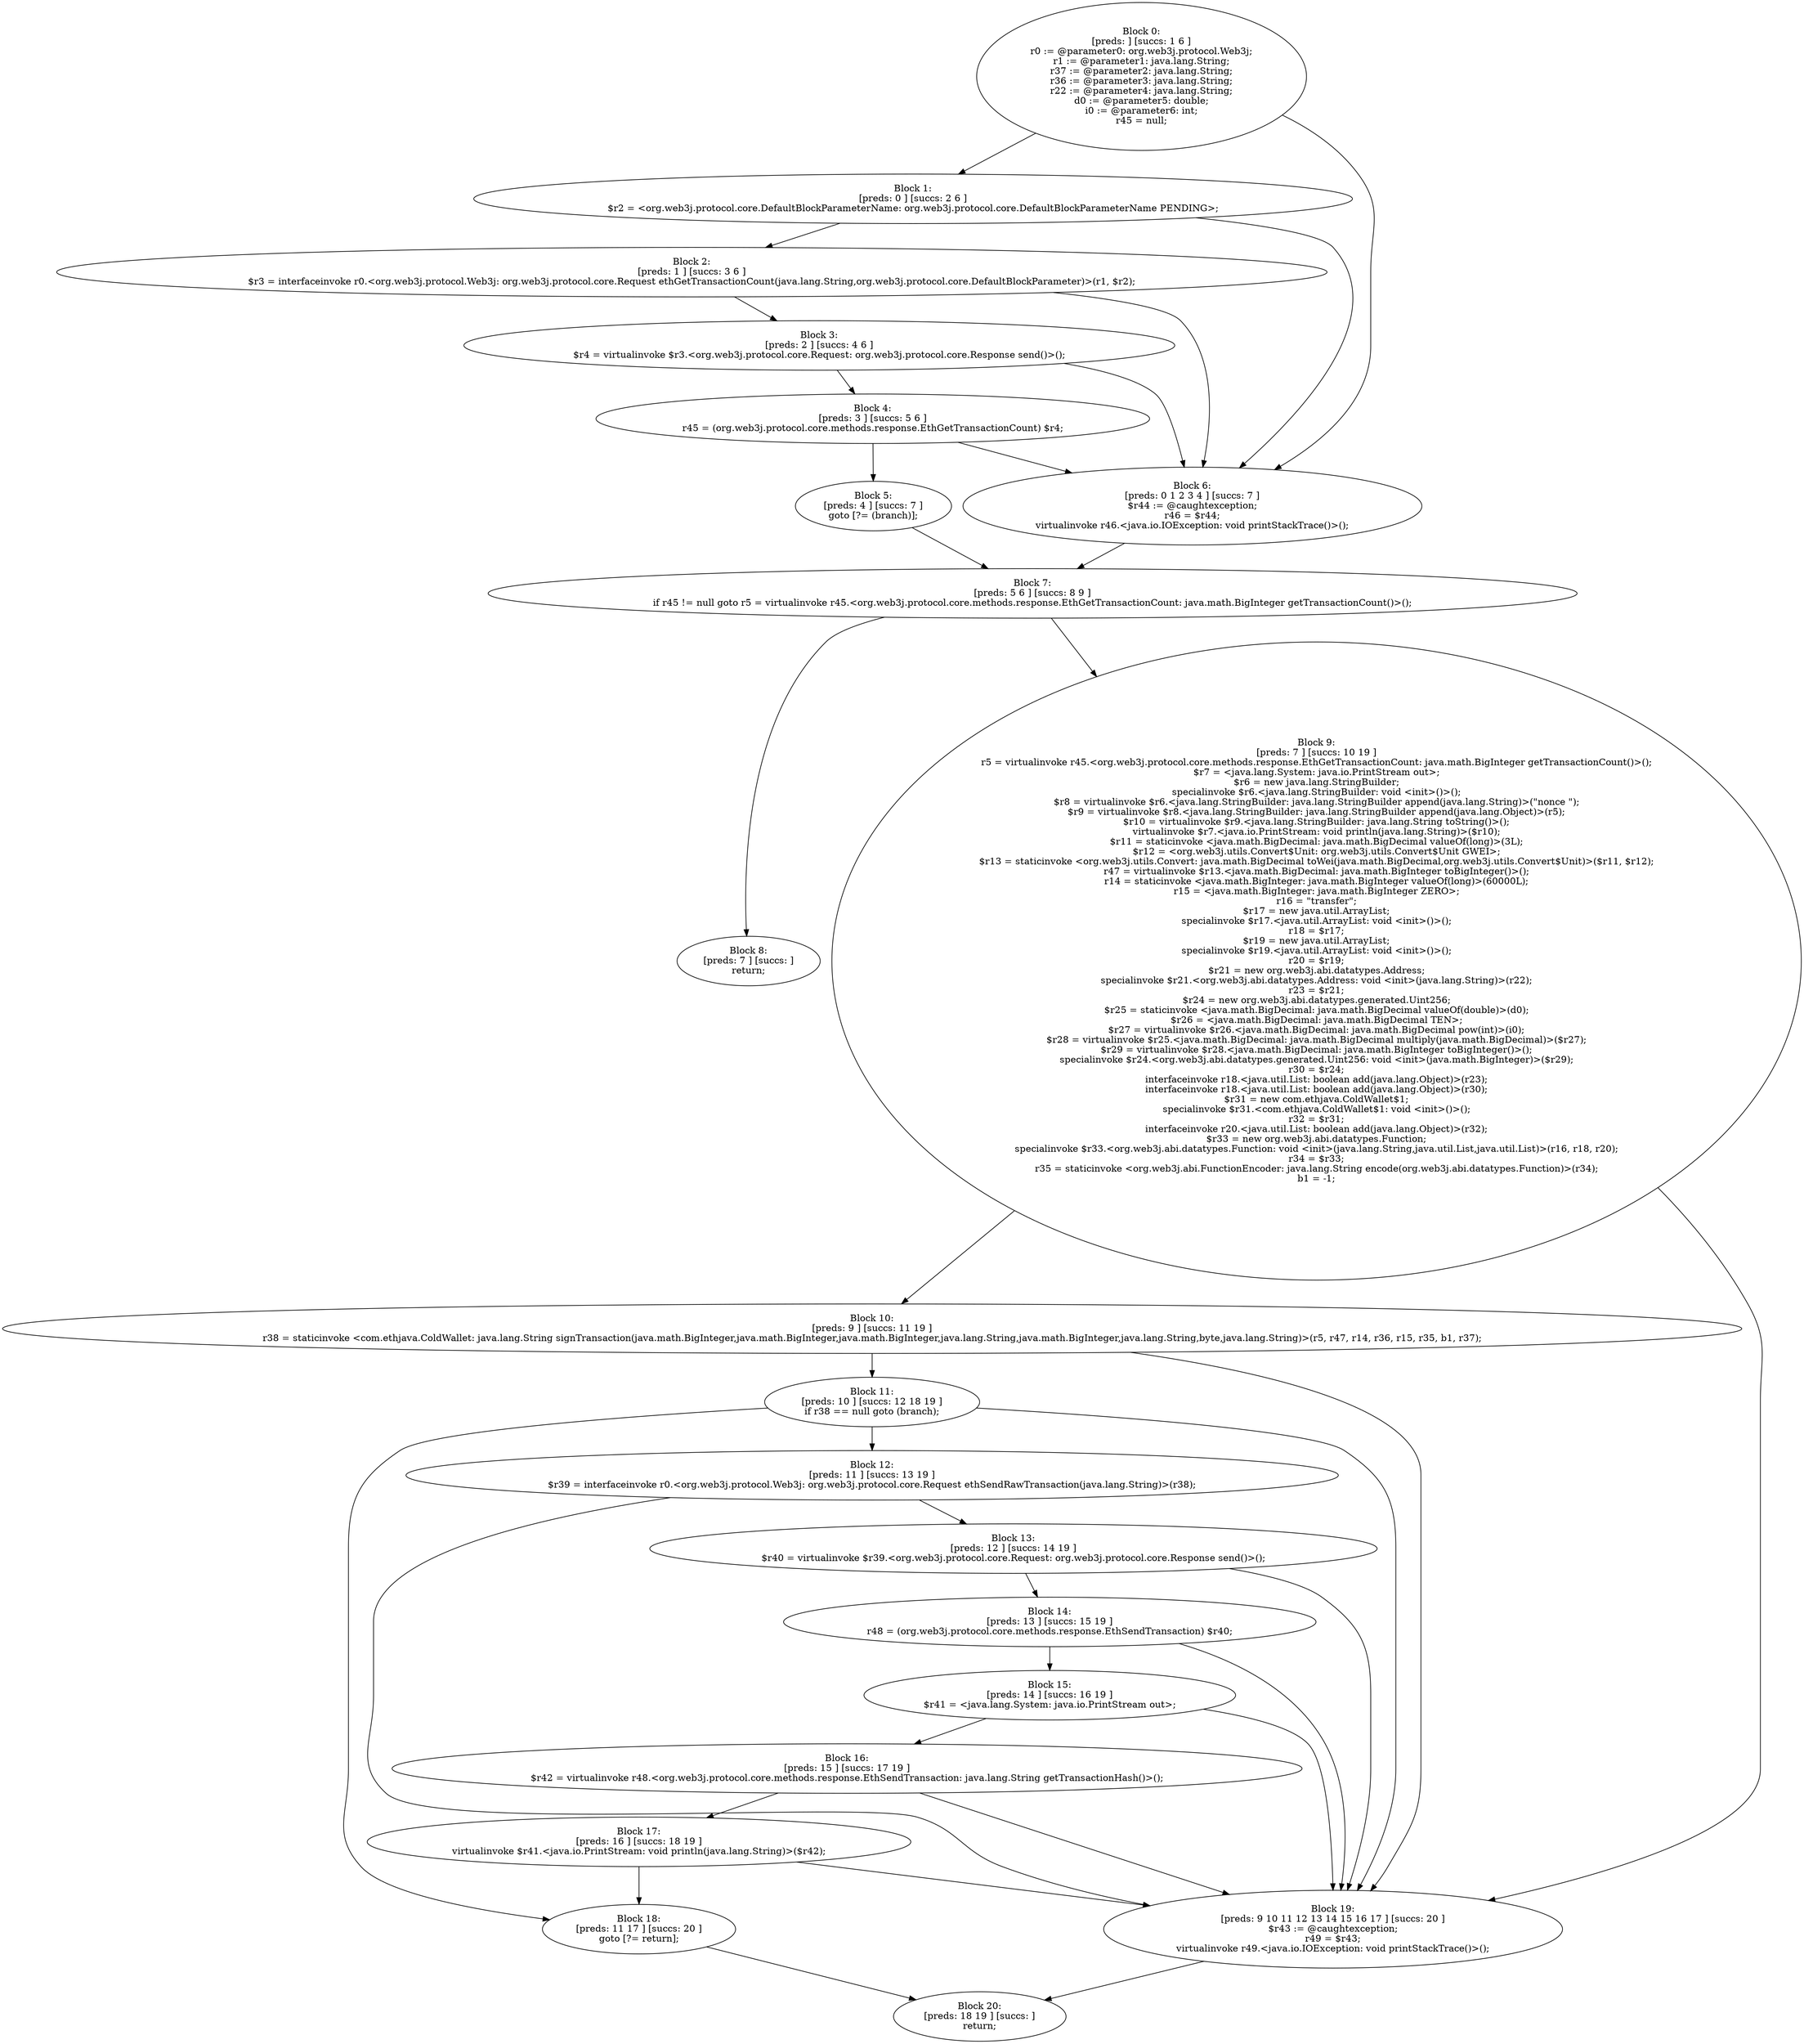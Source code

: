 digraph "unitGraph" {
    "Block 0:
[preds: ] [succs: 1 6 ]
r0 := @parameter0: org.web3j.protocol.Web3j;
r1 := @parameter1: java.lang.String;
r37 := @parameter2: java.lang.String;
r36 := @parameter3: java.lang.String;
r22 := @parameter4: java.lang.String;
d0 := @parameter5: double;
i0 := @parameter6: int;
r45 = null;
"
    "Block 1:
[preds: 0 ] [succs: 2 6 ]
$r2 = <org.web3j.protocol.core.DefaultBlockParameterName: org.web3j.protocol.core.DefaultBlockParameterName PENDING>;
"
    "Block 2:
[preds: 1 ] [succs: 3 6 ]
$r3 = interfaceinvoke r0.<org.web3j.protocol.Web3j: org.web3j.protocol.core.Request ethGetTransactionCount(java.lang.String,org.web3j.protocol.core.DefaultBlockParameter)>(r1, $r2);
"
    "Block 3:
[preds: 2 ] [succs: 4 6 ]
$r4 = virtualinvoke $r3.<org.web3j.protocol.core.Request: org.web3j.protocol.core.Response send()>();
"
    "Block 4:
[preds: 3 ] [succs: 5 6 ]
r45 = (org.web3j.protocol.core.methods.response.EthGetTransactionCount) $r4;
"
    "Block 5:
[preds: 4 ] [succs: 7 ]
goto [?= (branch)];
"
    "Block 6:
[preds: 0 1 2 3 4 ] [succs: 7 ]
$r44 := @caughtexception;
r46 = $r44;
virtualinvoke r46.<java.io.IOException: void printStackTrace()>();
"
    "Block 7:
[preds: 5 6 ] [succs: 8 9 ]
if r45 != null goto r5 = virtualinvoke r45.<org.web3j.protocol.core.methods.response.EthGetTransactionCount: java.math.BigInteger getTransactionCount()>();
"
    "Block 8:
[preds: 7 ] [succs: ]
return;
"
    "Block 9:
[preds: 7 ] [succs: 10 19 ]
r5 = virtualinvoke r45.<org.web3j.protocol.core.methods.response.EthGetTransactionCount: java.math.BigInteger getTransactionCount()>();
$r7 = <java.lang.System: java.io.PrintStream out>;
$r6 = new java.lang.StringBuilder;
specialinvoke $r6.<java.lang.StringBuilder: void <init>()>();
$r8 = virtualinvoke $r6.<java.lang.StringBuilder: java.lang.StringBuilder append(java.lang.String)>(\"nonce \");
$r9 = virtualinvoke $r8.<java.lang.StringBuilder: java.lang.StringBuilder append(java.lang.Object)>(r5);
$r10 = virtualinvoke $r9.<java.lang.StringBuilder: java.lang.String toString()>();
virtualinvoke $r7.<java.io.PrintStream: void println(java.lang.String)>($r10);
$r11 = staticinvoke <java.math.BigDecimal: java.math.BigDecimal valueOf(long)>(3L);
$r12 = <org.web3j.utils.Convert$Unit: org.web3j.utils.Convert$Unit GWEI>;
$r13 = staticinvoke <org.web3j.utils.Convert: java.math.BigDecimal toWei(java.math.BigDecimal,org.web3j.utils.Convert$Unit)>($r11, $r12);
r47 = virtualinvoke $r13.<java.math.BigDecimal: java.math.BigInteger toBigInteger()>();
r14 = staticinvoke <java.math.BigInteger: java.math.BigInteger valueOf(long)>(60000L);
r15 = <java.math.BigInteger: java.math.BigInteger ZERO>;
r16 = \"transfer\";
$r17 = new java.util.ArrayList;
specialinvoke $r17.<java.util.ArrayList: void <init>()>();
r18 = $r17;
$r19 = new java.util.ArrayList;
specialinvoke $r19.<java.util.ArrayList: void <init>()>();
r20 = $r19;
$r21 = new org.web3j.abi.datatypes.Address;
specialinvoke $r21.<org.web3j.abi.datatypes.Address: void <init>(java.lang.String)>(r22);
r23 = $r21;
$r24 = new org.web3j.abi.datatypes.generated.Uint256;
$r25 = staticinvoke <java.math.BigDecimal: java.math.BigDecimal valueOf(double)>(d0);
$r26 = <java.math.BigDecimal: java.math.BigDecimal TEN>;
$r27 = virtualinvoke $r26.<java.math.BigDecimal: java.math.BigDecimal pow(int)>(i0);
$r28 = virtualinvoke $r25.<java.math.BigDecimal: java.math.BigDecimal multiply(java.math.BigDecimal)>($r27);
$r29 = virtualinvoke $r28.<java.math.BigDecimal: java.math.BigInteger toBigInteger()>();
specialinvoke $r24.<org.web3j.abi.datatypes.generated.Uint256: void <init>(java.math.BigInteger)>($r29);
r30 = $r24;
interfaceinvoke r18.<java.util.List: boolean add(java.lang.Object)>(r23);
interfaceinvoke r18.<java.util.List: boolean add(java.lang.Object)>(r30);
$r31 = new com.ethjava.ColdWallet$1;
specialinvoke $r31.<com.ethjava.ColdWallet$1: void <init>()>();
r32 = $r31;
interfaceinvoke r20.<java.util.List: boolean add(java.lang.Object)>(r32);
$r33 = new org.web3j.abi.datatypes.Function;
specialinvoke $r33.<org.web3j.abi.datatypes.Function: void <init>(java.lang.String,java.util.List,java.util.List)>(r16, r18, r20);
r34 = $r33;
r35 = staticinvoke <org.web3j.abi.FunctionEncoder: java.lang.String encode(org.web3j.abi.datatypes.Function)>(r34);
b1 = -1;
"
    "Block 10:
[preds: 9 ] [succs: 11 19 ]
r38 = staticinvoke <com.ethjava.ColdWallet: java.lang.String signTransaction(java.math.BigInteger,java.math.BigInteger,java.math.BigInteger,java.lang.String,java.math.BigInteger,java.lang.String,byte,java.lang.String)>(r5, r47, r14, r36, r15, r35, b1, r37);
"
    "Block 11:
[preds: 10 ] [succs: 12 18 19 ]
if r38 == null goto (branch);
"
    "Block 12:
[preds: 11 ] [succs: 13 19 ]
$r39 = interfaceinvoke r0.<org.web3j.protocol.Web3j: org.web3j.protocol.core.Request ethSendRawTransaction(java.lang.String)>(r38);
"
    "Block 13:
[preds: 12 ] [succs: 14 19 ]
$r40 = virtualinvoke $r39.<org.web3j.protocol.core.Request: org.web3j.protocol.core.Response send()>();
"
    "Block 14:
[preds: 13 ] [succs: 15 19 ]
r48 = (org.web3j.protocol.core.methods.response.EthSendTransaction) $r40;
"
    "Block 15:
[preds: 14 ] [succs: 16 19 ]
$r41 = <java.lang.System: java.io.PrintStream out>;
"
    "Block 16:
[preds: 15 ] [succs: 17 19 ]
$r42 = virtualinvoke r48.<org.web3j.protocol.core.methods.response.EthSendTransaction: java.lang.String getTransactionHash()>();
"
    "Block 17:
[preds: 16 ] [succs: 18 19 ]
virtualinvoke $r41.<java.io.PrintStream: void println(java.lang.String)>($r42);
"
    "Block 18:
[preds: 11 17 ] [succs: 20 ]
goto [?= return];
"
    "Block 19:
[preds: 9 10 11 12 13 14 15 16 17 ] [succs: 20 ]
$r43 := @caughtexception;
r49 = $r43;
virtualinvoke r49.<java.io.IOException: void printStackTrace()>();
"
    "Block 20:
[preds: 18 19 ] [succs: ]
return;
"
    "Block 0:
[preds: ] [succs: 1 6 ]
r0 := @parameter0: org.web3j.protocol.Web3j;
r1 := @parameter1: java.lang.String;
r37 := @parameter2: java.lang.String;
r36 := @parameter3: java.lang.String;
r22 := @parameter4: java.lang.String;
d0 := @parameter5: double;
i0 := @parameter6: int;
r45 = null;
"->"Block 1:
[preds: 0 ] [succs: 2 6 ]
$r2 = <org.web3j.protocol.core.DefaultBlockParameterName: org.web3j.protocol.core.DefaultBlockParameterName PENDING>;
";
    "Block 0:
[preds: ] [succs: 1 6 ]
r0 := @parameter0: org.web3j.protocol.Web3j;
r1 := @parameter1: java.lang.String;
r37 := @parameter2: java.lang.String;
r36 := @parameter3: java.lang.String;
r22 := @parameter4: java.lang.String;
d0 := @parameter5: double;
i0 := @parameter6: int;
r45 = null;
"->"Block 6:
[preds: 0 1 2 3 4 ] [succs: 7 ]
$r44 := @caughtexception;
r46 = $r44;
virtualinvoke r46.<java.io.IOException: void printStackTrace()>();
";
    "Block 1:
[preds: 0 ] [succs: 2 6 ]
$r2 = <org.web3j.protocol.core.DefaultBlockParameterName: org.web3j.protocol.core.DefaultBlockParameterName PENDING>;
"->"Block 2:
[preds: 1 ] [succs: 3 6 ]
$r3 = interfaceinvoke r0.<org.web3j.protocol.Web3j: org.web3j.protocol.core.Request ethGetTransactionCount(java.lang.String,org.web3j.protocol.core.DefaultBlockParameter)>(r1, $r2);
";
    "Block 1:
[preds: 0 ] [succs: 2 6 ]
$r2 = <org.web3j.protocol.core.DefaultBlockParameterName: org.web3j.protocol.core.DefaultBlockParameterName PENDING>;
"->"Block 6:
[preds: 0 1 2 3 4 ] [succs: 7 ]
$r44 := @caughtexception;
r46 = $r44;
virtualinvoke r46.<java.io.IOException: void printStackTrace()>();
";
    "Block 2:
[preds: 1 ] [succs: 3 6 ]
$r3 = interfaceinvoke r0.<org.web3j.protocol.Web3j: org.web3j.protocol.core.Request ethGetTransactionCount(java.lang.String,org.web3j.protocol.core.DefaultBlockParameter)>(r1, $r2);
"->"Block 3:
[preds: 2 ] [succs: 4 6 ]
$r4 = virtualinvoke $r3.<org.web3j.protocol.core.Request: org.web3j.protocol.core.Response send()>();
";
    "Block 2:
[preds: 1 ] [succs: 3 6 ]
$r3 = interfaceinvoke r0.<org.web3j.protocol.Web3j: org.web3j.protocol.core.Request ethGetTransactionCount(java.lang.String,org.web3j.protocol.core.DefaultBlockParameter)>(r1, $r2);
"->"Block 6:
[preds: 0 1 2 3 4 ] [succs: 7 ]
$r44 := @caughtexception;
r46 = $r44;
virtualinvoke r46.<java.io.IOException: void printStackTrace()>();
";
    "Block 3:
[preds: 2 ] [succs: 4 6 ]
$r4 = virtualinvoke $r3.<org.web3j.protocol.core.Request: org.web3j.protocol.core.Response send()>();
"->"Block 4:
[preds: 3 ] [succs: 5 6 ]
r45 = (org.web3j.protocol.core.methods.response.EthGetTransactionCount) $r4;
";
    "Block 3:
[preds: 2 ] [succs: 4 6 ]
$r4 = virtualinvoke $r3.<org.web3j.protocol.core.Request: org.web3j.protocol.core.Response send()>();
"->"Block 6:
[preds: 0 1 2 3 4 ] [succs: 7 ]
$r44 := @caughtexception;
r46 = $r44;
virtualinvoke r46.<java.io.IOException: void printStackTrace()>();
";
    "Block 4:
[preds: 3 ] [succs: 5 6 ]
r45 = (org.web3j.protocol.core.methods.response.EthGetTransactionCount) $r4;
"->"Block 5:
[preds: 4 ] [succs: 7 ]
goto [?= (branch)];
";
    "Block 4:
[preds: 3 ] [succs: 5 6 ]
r45 = (org.web3j.protocol.core.methods.response.EthGetTransactionCount) $r4;
"->"Block 6:
[preds: 0 1 2 3 4 ] [succs: 7 ]
$r44 := @caughtexception;
r46 = $r44;
virtualinvoke r46.<java.io.IOException: void printStackTrace()>();
";
    "Block 5:
[preds: 4 ] [succs: 7 ]
goto [?= (branch)];
"->"Block 7:
[preds: 5 6 ] [succs: 8 9 ]
if r45 != null goto r5 = virtualinvoke r45.<org.web3j.protocol.core.methods.response.EthGetTransactionCount: java.math.BigInteger getTransactionCount()>();
";
    "Block 6:
[preds: 0 1 2 3 4 ] [succs: 7 ]
$r44 := @caughtexception;
r46 = $r44;
virtualinvoke r46.<java.io.IOException: void printStackTrace()>();
"->"Block 7:
[preds: 5 6 ] [succs: 8 9 ]
if r45 != null goto r5 = virtualinvoke r45.<org.web3j.protocol.core.methods.response.EthGetTransactionCount: java.math.BigInteger getTransactionCount()>();
";
    "Block 7:
[preds: 5 6 ] [succs: 8 9 ]
if r45 != null goto r5 = virtualinvoke r45.<org.web3j.protocol.core.methods.response.EthGetTransactionCount: java.math.BigInteger getTransactionCount()>();
"->"Block 8:
[preds: 7 ] [succs: ]
return;
";
    "Block 7:
[preds: 5 6 ] [succs: 8 9 ]
if r45 != null goto r5 = virtualinvoke r45.<org.web3j.protocol.core.methods.response.EthGetTransactionCount: java.math.BigInteger getTransactionCount()>();
"->"Block 9:
[preds: 7 ] [succs: 10 19 ]
r5 = virtualinvoke r45.<org.web3j.protocol.core.methods.response.EthGetTransactionCount: java.math.BigInteger getTransactionCount()>();
$r7 = <java.lang.System: java.io.PrintStream out>;
$r6 = new java.lang.StringBuilder;
specialinvoke $r6.<java.lang.StringBuilder: void <init>()>();
$r8 = virtualinvoke $r6.<java.lang.StringBuilder: java.lang.StringBuilder append(java.lang.String)>(\"nonce \");
$r9 = virtualinvoke $r8.<java.lang.StringBuilder: java.lang.StringBuilder append(java.lang.Object)>(r5);
$r10 = virtualinvoke $r9.<java.lang.StringBuilder: java.lang.String toString()>();
virtualinvoke $r7.<java.io.PrintStream: void println(java.lang.String)>($r10);
$r11 = staticinvoke <java.math.BigDecimal: java.math.BigDecimal valueOf(long)>(3L);
$r12 = <org.web3j.utils.Convert$Unit: org.web3j.utils.Convert$Unit GWEI>;
$r13 = staticinvoke <org.web3j.utils.Convert: java.math.BigDecimal toWei(java.math.BigDecimal,org.web3j.utils.Convert$Unit)>($r11, $r12);
r47 = virtualinvoke $r13.<java.math.BigDecimal: java.math.BigInteger toBigInteger()>();
r14 = staticinvoke <java.math.BigInteger: java.math.BigInteger valueOf(long)>(60000L);
r15 = <java.math.BigInteger: java.math.BigInteger ZERO>;
r16 = \"transfer\";
$r17 = new java.util.ArrayList;
specialinvoke $r17.<java.util.ArrayList: void <init>()>();
r18 = $r17;
$r19 = new java.util.ArrayList;
specialinvoke $r19.<java.util.ArrayList: void <init>()>();
r20 = $r19;
$r21 = new org.web3j.abi.datatypes.Address;
specialinvoke $r21.<org.web3j.abi.datatypes.Address: void <init>(java.lang.String)>(r22);
r23 = $r21;
$r24 = new org.web3j.abi.datatypes.generated.Uint256;
$r25 = staticinvoke <java.math.BigDecimal: java.math.BigDecimal valueOf(double)>(d0);
$r26 = <java.math.BigDecimal: java.math.BigDecimal TEN>;
$r27 = virtualinvoke $r26.<java.math.BigDecimal: java.math.BigDecimal pow(int)>(i0);
$r28 = virtualinvoke $r25.<java.math.BigDecimal: java.math.BigDecimal multiply(java.math.BigDecimal)>($r27);
$r29 = virtualinvoke $r28.<java.math.BigDecimal: java.math.BigInteger toBigInteger()>();
specialinvoke $r24.<org.web3j.abi.datatypes.generated.Uint256: void <init>(java.math.BigInteger)>($r29);
r30 = $r24;
interfaceinvoke r18.<java.util.List: boolean add(java.lang.Object)>(r23);
interfaceinvoke r18.<java.util.List: boolean add(java.lang.Object)>(r30);
$r31 = new com.ethjava.ColdWallet$1;
specialinvoke $r31.<com.ethjava.ColdWallet$1: void <init>()>();
r32 = $r31;
interfaceinvoke r20.<java.util.List: boolean add(java.lang.Object)>(r32);
$r33 = new org.web3j.abi.datatypes.Function;
specialinvoke $r33.<org.web3j.abi.datatypes.Function: void <init>(java.lang.String,java.util.List,java.util.List)>(r16, r18, r20);
r34 = $r33;
r35 = staticinvoke <org.web3j.abi.FunctionEncoder: java.lang.String encode(org.web3j.abi.datatypes.Function)>(r34);
b1 = -1;
";
    "Block 9:
[preds: 7 ] [succs: 10 19 ]
r5 = virtualinvoke r45.<org.web3j.protocol.core.methods.response.EthGetTransactionCount: java.math.BigInteger getTransactionCount()>();
$r7 = <java.lang.System: java.io.PrintStream out>;
$r6 = new java.lang.StringBuilder;
specialinvoke $r6.<java.lang.StringBuilder: void <init>()>();
$r8 = virtualinvoke $r6.<java.lang.StringBuilder: java.lang.StringBuilder append(java.lang.String)>(\"nonce \");
$r9 = virtualinvoke $r8.<java.lang.StringBuilder: java.lang.StringBuilder append(java.lang.Object)>(r5);
$r10 = virtualinvoke $r9.<java.lang.StringBuilder: java.lang.String toString()>();
virtualinvoke $r7.<java.io.PrintStream: void println(java.lang.String)>($r10);
$r11 = staticinvoke <java.math.BigDecimal: java.math.BigDecimal valueOf(long)>(3L);
$r12 = <org.web3j.utils.Convert$Unit: org.web3j.utils.Convert$Unit GWEI>;
$r13 = staticinvoke <org.web3j.utils.Convert: java.math.BigDecimal toWei(java.math.BigDecimal,org.web3j.utils.Convert$Unit)>($r11, $r12);
r47 = virtualinvoke $r13.<java.math.BigDecimal: java.math.BigInteger toBigInteger()>();
r14 = staticinvoke <java.math.BigInteger: java.math.BigInteger valueOf(long)>(60000L);
r15 = <java.math.BigInteger: java.math.BigInteger ZERO>;
r16 = \"transfer\";
$r17 = new java.util.ArrayList;
specialinvoke $r17.<java.util.ArrayList: void <init>()>();
r18 = $r17;
$r19 = new java.util.ArrayList;
specialinvoke $r19.<java.util.ArrayList: void <init>()>();
r20 = $r19;
$r21 = new org.web3j.abi.datatypes.Address;
specialinvoke $r21.<org.web3j.abi.datatypes.Address: void <init>(java.lang.String)>(r22);
r23 = $r21;
$r24 = new org.web3j.abi.datatypes.generated.Uint256;
$r25 = staticinvoke <java.math.BigDecimal: java.math.BigDecimal valueOf(double)>(d0);
$r26 = <java.math.BigDecimal: java.math.BigDecimal TEN>;
$r27 = virtualinvoke $r26.<java.math.BigDecimal: java.math.BigDecimal pow(int)>(i0);
$r28 = virtualinvoke $r25.<java.math.BigDecimal: java.math.BigDecimal multiply(java.math.BigDecimal)>($r27);
$r29 = virtualinvoke $r28.<java.math.BigDecimal: java.math.BigInteger toBigInteger()>();
specialinvoke $r24.<org.web3j.abi.datatypes.generated.Uint256: void <init>(java.math.BigInteger)>($r29);
r30 = $r24;
interfaceinvoke r18.<java.util.List: boolean add(java.lang.Object)>(r23);
interfaceinvoke r18.<java.util.List: boolean add(java.lang.Object)>(r30);
$r31 = new com.ethjava.ColdWallet$1;
specialinvoke $r31.<com.ethjava.ColdWallet$1: void <init>()>();
r32 = $r31;
interfaceinvoke r20.<java.util.List: boolean add(java.lang.Object)>(r32);
$r33 = new org.web3j.abi.datatypes.Function;
specialinvoke $r33.<org.web3j.abi.datatypes.Function: void <init>(java.lang.String,java.util.List,java.util.List)>(r16, r18, r20);
r34 = $r33;
r35 = staticinvoke <org.web3j.abi.FunctionEncoder: java.lang.String encode(org.web3j.abi.datatypes.Function)>(r34);
b1 = -1;
"->"Block 10:
[preds: 9 ] [succs: 11 19 ]
r38 = staticinvoke <com.ethjava.ColdWallet: java.lang.String signTransaction(java.math.BigInteger,java.math.BigInteger,java.math.BigInteger,java.lang.String,java.math.BigInteger,java.lang.String,byte,java.lang.String)>(r5, r47, r14, r36, r15, r35, b1, r37);
";
    "Block 9:
[preds: 7 ] [succs: 10 19 ]
r5 = virtualinvoke r45.<org.web3j.protocol.core.methods.response.EthGetTransactionCount: java.math.BigInteger getTransactionCount()>();
$r7 = <java.lang.System: java.io.PrintStream out>;
$r6 = new java.lang.StringBuilder;
specialinvoke $r6.<java.lang.StringBuilder: void <init>()>();
$r8 = virtualinvoke $r6.<java.lang.StringBuilder: java.lang.StringBuilder append(java.lang.String)>(\"nonce \");
$r9 = virtualinvoke $r8.<java.lang.StringBuilder: java.lang.StringBuilder append(java.lang.Object)>(r5);
$r10 = virtualinvoke $r9.<java.lang.StringBuilder: java.lang.String toString()>();
virtualinvoke $r7.<java.io.PrintStream: void println(java.lang.String)>($r10);
$r11 = staticinvoke <java.math.BigDecimal: java.math.BigDecimal valueOf(long)>(3L);
$r12 = <org.web3j.utils.Convert$Unit: org.web3j.utils.Convert$Unit GWEI>;
$r13 = staticinvoke <org.web3j.utils.Convert: java.math.BigDecimal toWei(java.math.BigDecimal,org.web3j.utils.Convert$Unit)>($r11, $r12);
r47 = virtualinvoke $r13.<java.math.BigDecimal: java.math.BigInteger toBigInteger()>();
r14 = staticinvoke <java.math.BigInteger: java.math.BigInteger valueOf(long)>(60000L);
r15 = <java.math.BigInteger: java.math.BigInteger ZERO>;
r16 = \"transfer\";
$r17 = new java.util.ArrayList;
specialinvoke $r17.<java.util.ArrayList: void <init>()>();
r18 = $r17;
$r19 = new java.util.ArrayList;
specialinvoke $r19.<java.util.ArrayList: void <init>()>();
r20 = $r19;
$r21 = new org.web3j.abi.datatypes.Address;
specialinvoke $r21.<org.web3j.abi.datatypes.Address: void <init>(java.lang.String)>(r22);
r23 = $r21;
$r24 = new org.web3j.abi.datatypes.generated.Uint256;
$r25 = staticinvoke <java.math.BigDecimal: java.math.BigDecimal valueOf(double)>(d0);
$r26 = <java.math.BigDecimal: java.math.BigDecimal TEN>;
$r27 = virtualinvoke $r26.<java.math.BigDecimal: java.math.BigDecimal pow(int)>(i0);
$r28 = virtualinvoke $r25.<java.math.BigDecimal: java.math.BigDecimal multiply(java.math.BigDecimal)>($r27);
$r29 = virtualinvoke $r28.<java.math.BigDecimal: java.math.BigInteger toBigInteger()>();
specialinvoke $r24.<org.web3j.abi.datatypes.generated.Uint256: void <init>(java.math.BigInteger)>($r29);
r30 = $r24;
interfaceinvoke r18.<java.util.List: boolean add(java.lang.Object)>(r23);
interfaceinvoke r18.<java.util.List: boolean add(java.lang.Object)>(r30);
$r31 = new com.ethjava.ColdWallet$1;
specialinvoke $r31.<com.ethjava.ColdWallet$1: void <init>()>();
r32 = $r31;
interfaceinvoke r20.<java.util.List: boolean add(java.lang.Object)>(r32);
$r33 = new org.web3j.abi.datatypes.Function;
specialinvoke $r33.<org.web3j.abi.datatypes.Function: void <init>(java.lang.String,java.util.List,java.util.List)>(r16, r18, r20);
r34 = $r33;
r35 = staticinvoke <org.web3j.abi.FunctionEncoder: java.lang.String encode(org.web3j.abi.datatypes.Function)>(r34);
b1 = -1;
"->"Block 19:
[preds: 9 10 11 12 13 14 15 16 17 ] [succs: 20 ]
$r43 := @caughtexception;
r49 = $r43;
virtualinvoke r49.<java.io.IOException: void printStackTrace()>();
";
    "Block 10:
[preds: 9 ] [succs: 11 19 ]
r38 = staticinvoke <com.ethjava.ColdWallet: java.lang.String signTransaction(java.math.BigInteger,java.math.BigInteger,java.math.BigInteger,java.lang.String,java.math.BigInteger,java.lang.String,byte,java.lang.String)>(r5, r47, r14, r36, r15, r35, b1, r37);
"->"Block 11:
[preds: 10 ] [succs: 12 18 19 ]
if r38 == null goto (branch);
";
    "Block 10:
[preds: 9 ] [succs: 11 19 ]
r38 = staticinvoke <com.ethjava.ColdWallet: java.lang.String signTransaction(java.math.BigInteger,java.math.BigInteger,java.math.BigInteger,java.lang.String,java.math.BigInteger,java.lang.String,byte,java.lang.String)>(r5, r47, r14, r36, r15, r35, b1, r37);
"->"Block 19:
[preds: 9 10 11 12 13 14 15 16 17 ] [succs: 20 ]
$r43 := @caughtexception;
r49 = $r43;
virtualinvoke r49.<java.io.IOException: void printStackTrace()>();
";
    "Block 11:
[preds: 10 ] [succs: 12 18 19 ]
if r38 == null goto (branch);
"->"Block 12:
[preds: 11 ] [succs: 13 19 ]
$r39 = interfaceinvoke r0.<org.web3j.protocol.Web3j: org.web3j.protocol.core.Request ethSendRawTransaction(java.lang.String)>(r38);
";
    "Block 11:
[preds: 10 ] [succs: 12 18 19 ]
if r38 == null goto (branch);
"->"Block 18:
[preds: 11 17 ] [succs: 20 ]
goto [?= return];
";
    "Block 11:
[preds: 10 ] [succs: 12 18 19 ]
if r38 == null goto (branch);
"->"Block 19:
[preds: 9 10 11 12 13 14 15 16 17 ] [succs: 20 ]
$r43 := @caughtexception;
r49 = $r43;
virtualinvoke r49.<java.io.IOException: void printStackTrace()>();
";
    "Block 12:
[preds: 11 ] [succs: 13 19 ]
$r39 = interfaceinvoke r0.<org.web3j.protocol.Web3j: org.web3j.protocol.core.Request ethSendRawTransaction(java.lang.String)>(r38);
"->"Block 13:
[preds: 12 ] [succs: 14 19 ]
$r40 = virtualinvoke $r39.<org.web3j.protocol.core.Request: org.web3j.protocol.core.Response send()>();
";
    "Block 12:
[preds: 11 ] [succs: 13 19 ]
$r39 = interfaceinvoke r0.<org.web3j.protocol.Web3j: org.web3j.protocol.core.Request ethSendRawTransaction(java.lang.String)>(r38);
"->"Block 19:
[preds: 9 10 11 12 13 14 15 16 17 ] [succs: 20 ]
$r43 := @caughtexception;
r49 = $r43;
virtualinvoke r49.<java.io.IOException: void printStackTrace()>();
";
    "Block 13:
[preds: 12 ] [succs: 14 19 ]
$r40 = virtualinvoke $r39.<org.web3j.protocol.core.Request: org.web3j.protocol.core.Response send()>();
"->"Block 14:
[preds: 13 ] [succs: 15 19 ]
r48 = (org.web3j.protocol.core.methods.response.EthSendTransaction) $r40;
";
    "Block 13:
[preds: 12 ] [succs: 14 19 ]
$r40 = virtualinvoke $r39.<org.web3j.protocol.core.Request: org.web3j.protocol.core.Response send()>();
"->"Block 19:
[preds: 9 10 11 12 13 14 15 16 17 ] [succs: 20 ]
$r43 := @caughtexception;
r49 = $r43;
virtualinvoke r49.<java.io.IOException: void printStackTrace()>();
";
    "Block 14:
[preds: 13 ] [succs: 15 19 ]
r48 = (org.web3j.protocol.core.methods.response.EthSendTransaction) $r40;
"->"Block 15:
[preds: 14 ] [succs: 16 19 ]
$r41 = <java.lang.System: java.io.PrintStream out>;
";
    "Block 14:
[preds: 13 ] [succs: 15 19 ]
r48 = (org.web3j.protocol.core.methods.response.EthSendTransaction) $r40;
"->"Block 19:
[preds: 9 10 11 12 13 14 15 16 17 ] [succs: 20 ]
$r43 := @caughtexception;
r49 = $r43;
virtualinvoke r49.<java.io.IOException: void printStackTrace()>();
";
    "Block 15:
[preds: 14 ] [succs: 16 19 ]
$r41 = <java.lang.System: java.io.PrintStream out>;
"->"Block 16:
[preds: 15 ] [succs: 17 19 ]
$r42 = virtualinvoke r48.<org.web3j.protocol.core.methods.response.EthSendTransaction: java.lang.String getTransactionHash()>();
";
    "Block 15:
[preds: 14 ] [succs: 16 19 ]
$r41 = <java.lang.System: java.io.PrintStream out>;
"->"Block 19:
[preds: 9 10 11 12 13 14 15 16 17 ] [succs: 20 ]
$r43 := @caughtexception;
r49 = $r43;
virtualinvoke r49.<java.io.IOException: void printStackTrace()>();
";
    "Block 16:
[preds: 15 ] [succs: 17 19 ]
$r42 = virtualinvoke r48.<org.web3j.protocol.core.methods.response.EthSendTransaction: java.lang.String getTransactionHash()>();
"->"Block 17:
[preds: 16 ] [succs: 18 19 ]
virtualinvoke $r41.<java.io.PrintStream: void println(java.lang.String)>($r42);
";
    "Block 16:
[preds: 15 ] [succs: 17 19 ]
$r42 = virtualinvoke r48.<org.web3j.protocol.core.methods.response.EthSendTransaction: java.lang.String getTransactionHash()>();
"->"Block 19:
[preds: 9 10 11 12 13 14 15 16 17 ] [succs: 20 ]
$r43 := @caughtexception;
r49 = $r43;
virtualinvoke r49.<java.io.IOException: void printStackTrace()>();
";
    "Block 17:
[preds: 16 ] [succs: 18 19 ]
virtualinvoke $r41.<java.io.PrintStream: void println(java.lang.String)>($r42);
"->"Block 18:
[preds: 11 17 ] [succs: 20 ]
goto [?= return];
";
    "Block 17:
[preds: 16 ] [succs: 18 19 ]
virtualinvoke $r41.<java.io.PrintStream: void println(java.lang.String)>($r42);
"->"Block 19:
[preds: 9 10 11 12 13 14 15 16 17 ] [succs: 20 ]
$r43 := @caughtexception;
r49 = $r43;
virtualinvoke r49.<java.io.IOException: void printStackTrace()>();
";
    "Block 18:
[preds: 11 17 ] [succs: 20 ]
goto [?= return];
"->"Block 20:
[preds: 18 19 ] [succs: ]
return;
";
    "Block 19:
[preds: 9 10 11 12 13 14 15 16 17 ] [succs: 20 ]
$r43 := @caughtexception;
r49 = $r43;
virtualinvoke r49.<java.io.IOException: void printStackTrace()>();
"->"Block 20:
[preds: 18 19 ] [succs: ]
return;
";
}
